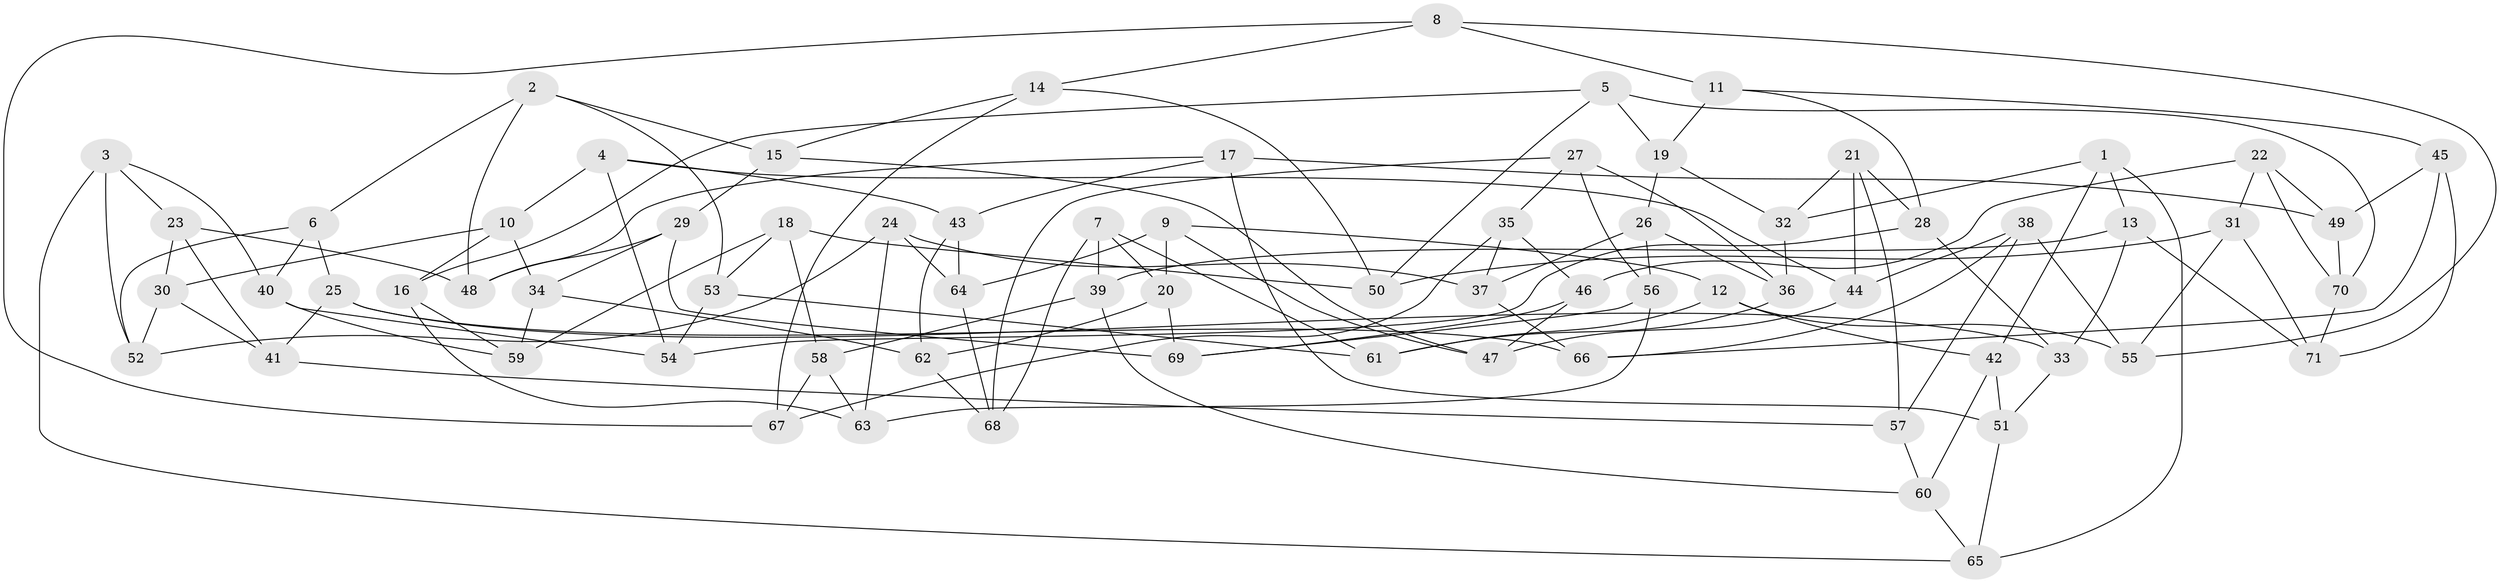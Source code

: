 // Generated by graph-tools (version 1.1) at 2025/26/03/09/25 03:26:55]
// undirected, 71 vertices, 142 edges
graph export_dot {
graph [start="1"]
  node [color=gray90,style=filled];
  1;
  2;
  3;
  4;
  5;
  6;
  7;
  8;
  9;
  10;
  11;
  12;
  13;
  14;
  15;
  16;
  17;
  18;
  19;
  20;
  21;
  22;
  23;
  24;
  25;
  26;
  27;
  28;
  29;
  30;
  31;
  32;
  33;
  34;
  35;
  36;
  37;
  38;
  39;
  40;
  41;
  42;
  43;
  44;
  45;
  46;
  47;
  48;
  49;
  50;
  51;
  52;
  53;
  54;
  55;
  56;
  57;
  58;
  59;
  60;
  61;
  62;
  63;
  64;
  65;
  66;
  67;
  68;
  69;
  70;
  71;
  1 -- 42;
  1 -- 32;
  1 -- 13;
  1 -- 65;
  2 -- 15;
  2 -- 53;
  2 -- 6;
  2 -- 48;
  3 -- 65;
  3 -- 23;
  3 -- 52;
  3 -- 40;
  4 -- 44;
  4 -- 10;
  4 -- 54;
  4 -- 43;
  5 -- 70;
  5 -- 50;
  5 -- 19;
  5 -- 16;
  6 -- 52;
  6 -- 40;
  6 -- 25;
  7 -- 68;
  7 -- 20;
  7 -- 39;
  7 -- 61;
  8 -- 14;
  8 -- 55;
  8 -- 67;
  8 -- 11;
  9 -- 12;
  9 -- 20;
  9 -- 47;
  9 -- 64;
  10 -- 16;
  10 -- 30;
  10 -- 34;
  11 -- 19;
  11 -- 45;
  11 -- 28;
  12 -- 61;
  12 -- 55;
  12 -- 42;
  13 -- 71;
  13 -- 39;
  13 -- 33;
  14 -- 67;
  14 -- 50;
  14 -- 15;
  15 -- 29;
  15 -- 47;
  16 -- 59;
  16 -- 63;
  17 -- 49;
  17 -- 43;
  17 -- 48;
  17 -- 51;
  18 -- 50;
  18 -- 53;
  18 -- 58;
  18 -- 59;
  19 -- 32;
  19 -- 26;
  20 -- 62;
  20 -- 69;
  21 -- 32;
  21 -- 44;
  21 -- 28;
  21 -- 57;
  22 -- 49;
  22 -- 31;
  22 -- 46;
  22 -- 70;
  23 -- 41;
  23 -- 30;
  23 -- 48;
  24 -- 64;
  24 -- 63;
  24 -- 37;
  24 -- 52;
  25 -- 33;
  25 -- 66;
  25 -- 41;
  26 -- 56;
  26 -- 37;
  26 -- 36;
  27 -- 68;
  27 -- 56;
  27 -- 35;
  27 -- 36;
  28 -- 54;
  28 -- 33;
  29 -- 69;
  29 -- 48;
  29 -- 34;
  30 -- 41;
  30 -- 52;
  31 -- 50;
  31 -- 55;
  31 -- 71;
  32 -- 36;
  33 -- 51;
  34 -- 62;
  34 -- 59;
  35 -- 37;
  35 -- 46;
  35 -- 67;
  36 -- 61;
  37 -- 66;
  38 -- 55;
  38 -- 66;
  38 -- 44;
  38 -- 57;
  39 -- 60;
  39 -- 58;
  40 -- 59;
  40 -- 54;
  41 -- 57;
  42 -- 51;
  42 -- 60;
  43 -- 62;
  43 -- 64;
  44 -- 47;
  45 -- 71;
  45 -- 49;
  45 -- 66;
  46 -- 47;
  46 -- 69;
  49 -- 70;
  51 -- 65;
  53 -- 54;
  53 -- 61;
  56 -- 69;
  56 -- 63;
  57 -- 60;
  58 -- 63;
  58 -- 67;
  60 -- 65;
  62 -- 68;
  64 -- 68;
  70 -- 71;
}
